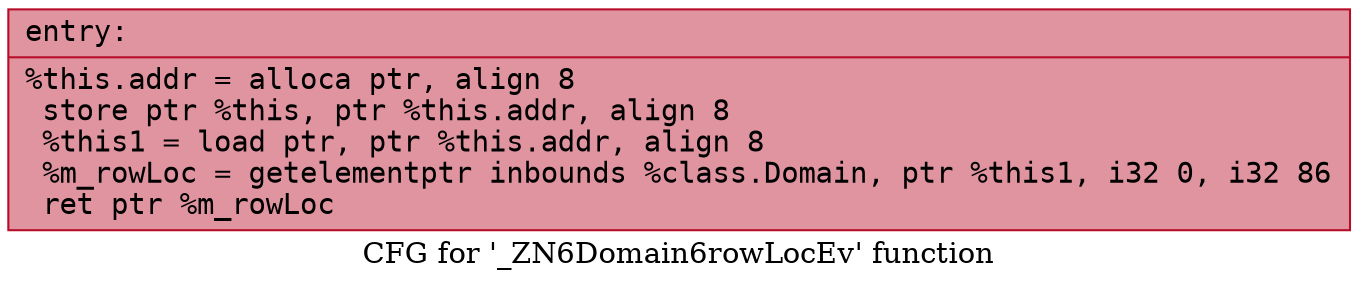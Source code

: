 digraph "CFG for '_ZN6Domain6rowLocEv' function" {
	label="CFG for '_ZN6Domain6rowLocEv' function";

	Node0x55707bcbe3f0 [shape=record,color="#b70d28ff", style=filled, fillcolor="#b70d2870" fontname="Courier",label="{entry:\l|  %this.addr = alloca ptr, align 8\l  store ptr %this, ptr %this.addr, align 8\l  %this1 = load ptr, ptr %this.addr, align 8\l  %m_rowLoc = getelementptr inbounds %class.Domain, ptr %this1, i32 0, i32 86\l  ret ptr %m_rowLoc\l}"];
}
